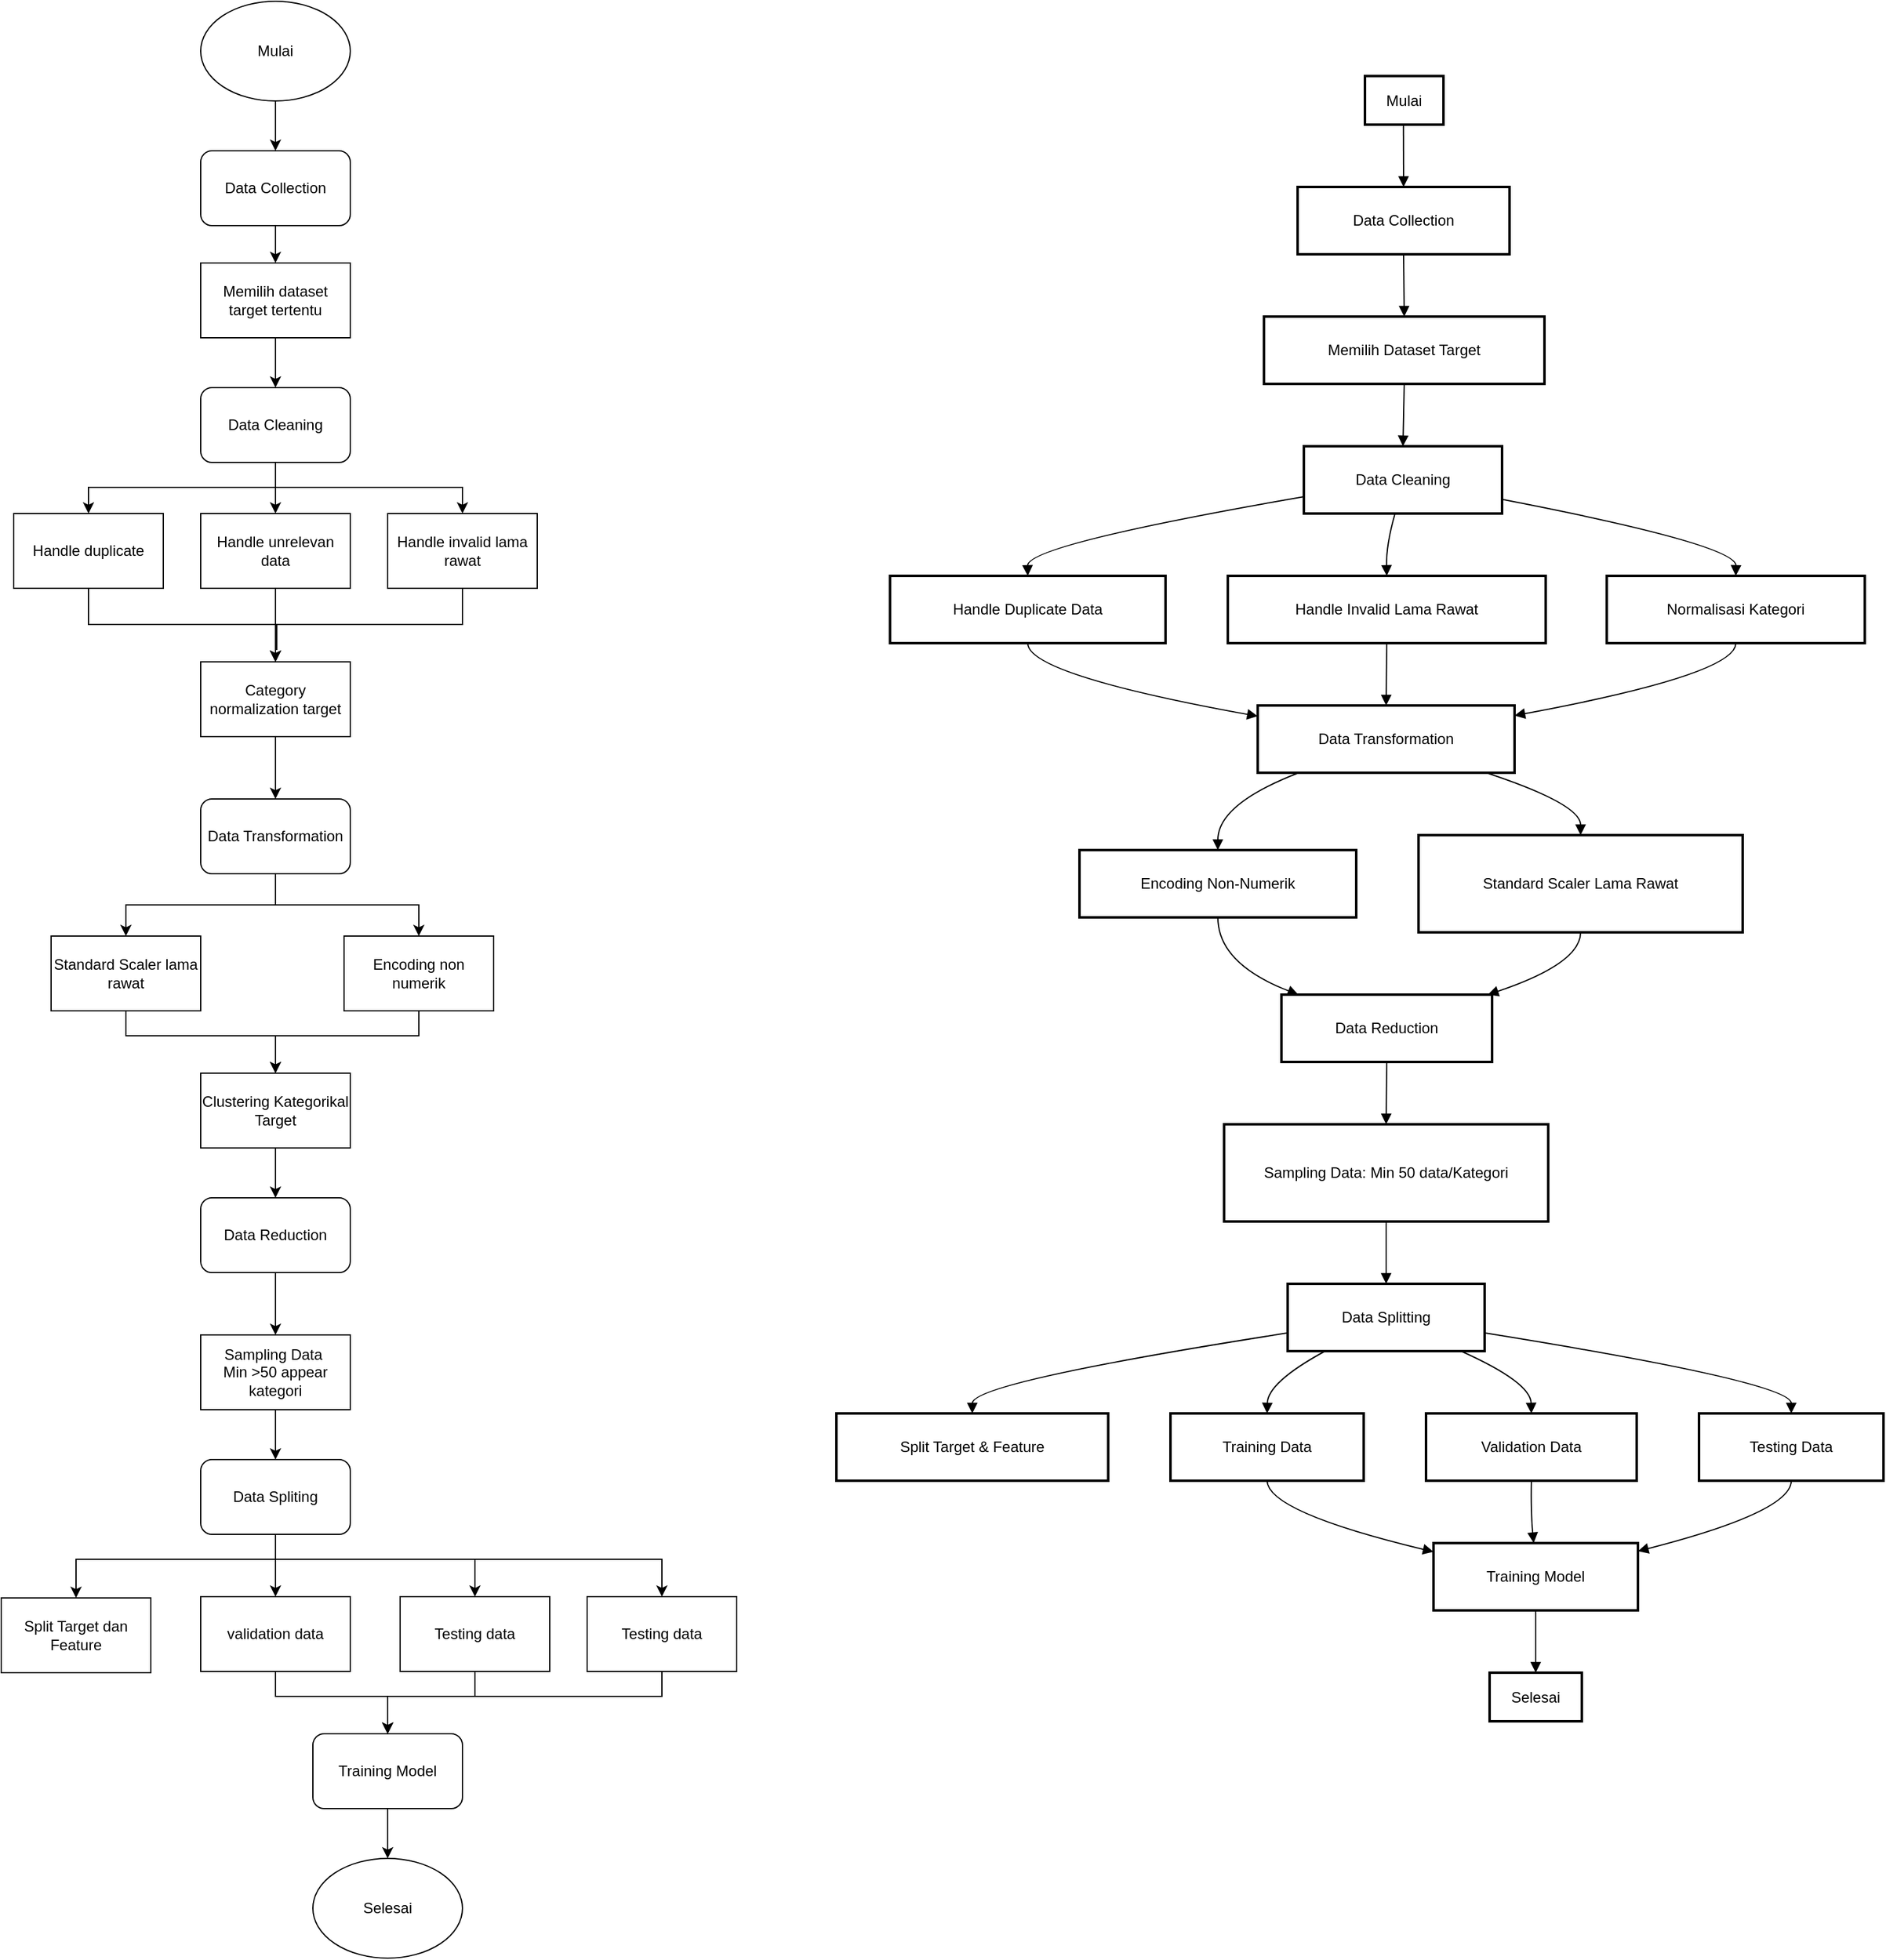 <mxfile version="27.0.6">
  <diagram name="Page-1" id="JvkSAolZhgui7Sr7nKqG">
    <mxGraphModel dx="1804" dy="1074" grid="1" gridSize="10" guides="1" tooltips="1" connect="1" arrows="1" fold="1" page="1" pageScale="1" pageWidth="850" pageHeight="1100" math="0" shadow="0">
      <root>
        <mxCell id="0" />
        <mxCell id="1" parent="0" />
        <mxCell id="GHzsCkxiBa72Dn1Be5wE-11" style="edgeStyle=orthogonalEdgeStyle;rounded=0;orthogonalLoop=1;jettySize=auto;html=1;entryX=0.5;entryY=0;entryDx=0;entryDy=0;" edge="1" parent="1" source="GHzsCkxiBa72Dn1Be5wE-1" target="GHzsCkxiBa72Dn1Be5wE-10">
          <mxGeometry relative="1" as="geometry" />
        </mxCell>
        <mxCell id="GHzsCkxiBa72Dn1Be5wE-1" value="Mulai" style="ellipse;whiteSpace=wrap;html=1;" vertex="1" parent="1">
          <mxGeometry x="190" y="330" width="120" height="80" as="geometry" />
        </mxCell>
        <mxCell id="GHzsCkxiBa72Dn1Be5wE-22" style="edgeStyle=orthogonalEdgeStyle;rounded=0;orthogonalLoop=1;jettySize=auto;html=1;" edge="1" parent="1" source="GHzsCkxiBa72Dn1Be5wE-7" target="GHzsCkxiBa72Dn1Be5wE-21">
          <mxGeometry relative="1" as="geometry">
            <Array as="points">
              <mxPoint x="100" y="830" />
              <mxPoint x="250" y="830" />
            </Array>
          </mxGeometry>
        </mxCell>
        <mxCell id="GHzsCkxiBa72Dn1Be5wE-7" value="Handle duplicate" style="rounded=0;whiteSpace=wrap;html=1;" vertex="1" parent="1">
          <mxGeometry x="40" y="741" width="120" height="60" as="geometry" />
        </mxCell>
        <mxCell id="GHzsCkxiBa72Dn1Be5wE-17" style="edgeStyle=orthogonalEdgeStyle;rounded=0;orthogonalLoop=1;jettySize=auto;html=1;entryX=0.5;entryY=0;entryDx=0;entryDy=0;" edge="1" parent="1" source="GHzsCkxiBa72Dn1Be5wE-8" target="GHzsCkxiBa72Dn1Be5wE-7">
          <mxGeometry relative="1" as="geometry">
            <Array as="points">
              <mxPoint x="250" y="720" />
              <mxPoint x="100" y="720" />
            </Array>
          </mxGeometry>
        </mxCell>
        <mxCell id="GHzsCkxiBa72Dn1Be5wE-20" style="edgeStyle=orthogonalEdgeStyle;rounded=0;orthogonalLoop=1;jettySize=auto;html=1;entryX=0.5;entryY=0;entryDx=0;entryDy=0;" edge="1" parent="1" source="GHzsCkxiBa72Dn1Be5wE-8" target="GHzsCkxiBa72Dn1Be5wE-16">
          <mxGeometry relative="1" as="geometry">
            <Array as="points">
              <mxPoint x="250" y="720" />
              <mxPoint x="400" y="720" />
            </Array>
          </mxGeometry>
        </mxCell>
        <mxCell id="GHzsCkxiBa72Dn1Be5wE-149" style="edgeStyle=orthogonalEdgeStyle;rounded=0;orthogonalLoop=1;jettySize=auto;html=1;" edge="1" parent="1" source="GHzsCkxiBa72Dn1Be5wE-8" target="GHzsCkxiBa72Dn1Be5wE-148">
          <mxGeometry relative="1" as="geometry" />
        </mxCell>
        <mxCell id="GHzsCkxiBa72Dn1Be5wE-8" value="Data Cleaning" style="rounded=1;whiteSpace=wrap;html=1;" vertex="1" parent="1">
          <mxGeometry x="190" y="640" width="120" height="60" as="geometry" />
        </mxCell>
        <mxCell id="GHzsCkxiBa72Dn1Be5wE-13" style="edgeStyle=orthogonalEdgeStyle;rounded=0;orthogonalLoop=1;jettySize=auto;html=1;entryX=0.5;entryY=0;entryDx=0;entryDy=0;" edge="1" parent="1" source="GHzsCkxiBa72Dn1Be5wE-10" target="GHzsCkxiBa72Dn1Be5wE-12">
          <mxGeometry relative="1" as="geometry" />
        </mxCell>
        <mxCell id="GHzsCkxiBa72Dn1Be5wE-10" value="Data Collection" style="rounded=1;whiteSpace=wrap;html=1;" vertex="1" parent="1">
          <mxGeometry x="190" y="450" width="120" height="60" as="geometry" />
        </mxCell>
        <mxCell id="GHzsCkxiBa72Dn1Be5wE-14" style="edgeStyle=orthogonalEdgeStyle;rounded=0;orthogonalLoop=1;jettySize=auto;html=1;" edge="1" parent="1" source="GHzsCkxiBa72Dn1Be5wE-12" target="GHzsCkxiBa72Dn1Be5wE-8">
          <mxGeometry relative="1" as="geometry" />
        </mxCell>
        <mxCell id="GHzsCkxiBa72Dn1Be5wE-12" value="Memilih dataset target tertentu" style="rounded=0;whiteSpace=wrap;html=1;" vertex="1" parent="1">
          <mxGeometry x="190" y="540" width="120" height="60" as="geometry" />
        </mxCell>
        <mxCell id="GHzsCkxiBa72Dn1Be5wE-24" style="edgeStyle=orthogonalEdgeStyle;rounded=0;orthogonalLoop=1;jettySize=auto;html=1;entryX=0.5;entryY=0;entryDx=0;entryDy=0;" edge="1" parent="1" source="GHzsCkxiBa72Dn1Be5wE-16" target="GHzsCkxiBa72Dn1Be5wE-21">
          <mxGeometry relative="1" as="geometry">
            <mxPoint x="250" y="850" as="targetPoint" />
            <Array as="points">
              <mxPoint x="400" y="830" />
              <mxPoint x="251" y="830" />
              <mxPoint x="251" y="850" />
              <mxPoint x="250" y="850" />
            </Array>
          </mxGeometry>
        </mxCell>
        <mxCell id="GHzsCkxiBa72Dn1Be5wE-16" value="Handle invalid lama rawat" style="rounded=0;whiteSpace=wrap;html=1;" vertex="1" parent="1">
          <mxGeometry x="340" y="741" width="120" height="60" as="geometry" />
        </mxCell>
        <mxCell id="GHzsCkxiBa72Dn1Be5wE-28" style="edgeStyle=orthogonalEdgeStyle;rounded=0;orthogonalLoop=1;jettySize=auto;html=1;" edge="1" parent="1" source="GHzsCkxiBa72Dn1Be5wE-21" target="GHzsCkxiBa72Dn1Be5wE-27">
          <mxGeometry relative="1" as="geometry" />
        </mxCell>
        <mxCell id="GHzsCkxiBa72Dn1Be5wE-21" value="Category normalization target" style="rounded=0;whiteSpace=wrap;html=1;" vertex="1" parent="1">
          <mxGeometry x="190" y="860" width="120" height="60" as="geometry" />
        </mxCell>
        <mxCell id="GHzsCkxiBa72Dn1Be5wE-43" style="edgeStyle=orthogonalEdgeStyle;rounded=0;orthogonalLoop=1;jettySize=auto;html=1;entryX=0.5;entryY=0;entryDx=0;entryDy=0;" edge="1" parent="1" source="GHzsCkxiBa72Dn1Be5wE-27" target="GHzsCkxiBa72Dn1Be5wE-31">
          <mxGeometry relative="1" as="geometry" />
        </mxCell>
        <mxCell id="GHzsCkxiBa72Dn1Be5wE-44" style="edgeStyle=orthogonalEdgeStyle;rounded=0;orthogonalLoop=1;jettySize=auto;html=1;entryX=0.5;entryY=0;entryDx=0;entryDy=0;" edge="1" parent="1" source="GHzsCkxiBa72Dn1Be5wE-27" target="GHzsCkxiBa72Dn1Be5wE-29">
          <mxGeometry relative="1" as="geometry" />
        </mxCell>
        <mxCell id="GHzsCkxiBa72Dn1Be5wE-27" value="Data Transformation" style="rounded=1;whiteSpace=wrap;html=1;" vertex="1" parent="1">
          <mxGeometry x="190" y="970" width="120" height="60" as="geometry" />
        </mxCell>
        <mxCell id="GHzsCkxiBa72Dn1Be5wE-46" style="edgeStyle=orthogonalEdgeStyle;rounded=0;orthogonalLoop=1;jettySize=auto;html=1;" edge="1" parent="1" source="GHzsCkxiBa72Dn1Be5wE-29">
          <mxGeometry relative="1" as="geometry">
            <mxPoint x="250" y="1190" as="targetPoint" />
            <Array as="points">
              <mxPoint x="365" y="1160" />
              <mxPoint x="250" y="1160" />
            </Array>
          </mxGeometry>
        </mxCell>
        <mxCell id="GHzsCkxiBa72Dn1Be5wE-29" value="Encoding non numerik" style="rounded=0;whiteSpace=wrap;html=1;" vertex="1" parent="1">
          <mxGeometry x="305" y="1080" width="120" height="60" as="geometry" />
        </mxCell>
        <mxCell id="GHzsCkxiBa72Dn1Be5wE-45" style="edgeStyle=orthogonalEdgeStyle;rounded=0;orthogonalLoop=1;jettySize=auto;html=1;entryX=0.5;entryY=0;entryDx=0;entryDy=0;" edge="1" parent="1" source="GHzsCkxiBa72Dn1Be5wE-31" target="GHzsCkxiBa72Dn1Be5wE-34">
          <mxGeometry relative="1" as="geometry">
            <Array as="points">
              <mxPoint x="130" y="1160" />
              <mxPoint x="250" y="1160" />
            </Array>
          </mxGeometry>
        </mxCell>
        <mxCell id="GHzsCkxiBa72Dn1Be5wE-31" value="Standard Scaler lama rawat" style="rounded=0;whiteSpace=wrap;html=1;" vertex="1" parent="1">
          <mxGeometry x="70" y="1080" width="120" height="60" as="geometry" />
        </mxCell>
        <mxCell id="GHzsCkxiBa72Dn1Be5wE-47" style="edgeStyle=orthogonalEdgeStyle;rounded=0;orthogonalLoop=1;jettySize=auto;html=1;" edge="1" parent="1" source="GHzsCkxiBa72Dn1Be5wE-34" target="GHzsCkxiBa72Dn1Be5wE-37">
          <mxGeometry relative="1" as="geometry" />
        </mxCell>
        <mxCell id="GHzsCkxiBa72Dn1Be5wE-34" value="Clustering Kategorikal Target" style="rounded=0;whiteSpace=wrap;html=1;" vertex="1" parent="1">
          <mxGeometry x="190" y="1190" width="120" height="60" as="geometry" />
        </mxCell>
        <mxCell id="GHzsCkxiBa72Dn1Be5wE-40" style="edgeStyle=orthogonalEdgeStyle;rounded=0;orthogonalLoop=1;jettySize=auto;html=1;entryX=0.5;entryY=0;entryDx=0;entryDy=0;" edge="1" parent="1" source="GHzsCkxiBa72Dn1Be5wE-37" target="GHzsCkxiBa72Dn1Be5wE-39">
          <mxGeometry relative="1" as="geometry" />
        </mxCell>
        <mxCell id="GHzsCkxiBa72Dn1Be5wE-37" value="Data Reduction" style="rounded=1;whiteSpace=wrap;html=1;" vertex="1" parent="1">
          <mxGeometry x="190" y="1290" width="120" height="60" as="geometry" />
        </mxCell>
        <mxCell id="GHzsCkxiBa72Dn1Be5wE-42" style="edgeStyle=orthogonalEdgeStyle;rounded=0;orthogonalLoop=1;jettySize=auto;html=1;" edge="1" parent="1" source="GHzsCkxiBa72Dn1Be5wE-39" target="GHzsCkxiBa72Dn1Be5wE-41">
          <mxGeometry relative="1" as="geometry" />
        </mxCell>
        <mxCell id="GHzsCkxiBa72Dn1Be5wE-39" value="Sampling Data&amp;nbsp;&lt;br&gt;Min &amp;gt;50 appear kategori" style="rounded=0;whiteSpace=wrap;html=1;" vertex="1" parent="1">
          <mxGeometry x="190" y="1400" width="120" height="60" as="geometry" />
        </mxCell>
        <mxCell id="GHzsCkxiBa72Dn1Be5wE-49" style="edgeStyle=orthogonalEdgeStyle;rounded=0;orthogonalLoop=1;jettySize=auto;html=1;entryX=0.5;entryY=0;entryDx=0;entryDy=0;" edge="1" parent="1" source="GHzsCkxiBa72Dn1Be5wE-41" target="GHzsCkxiBa72Dn1Be5wE-48">
          <mxGeometry relative="1" as="geometry">
            <Array as="points">
              <mxPoint x="250" y="1580" />
              <mxPoint x="90" y="1580" />
            </Array>
          </mxGeometry>
        </mxCell>
        <mxCell id="GHzsCkxiBa72Dn1Be5wE-52" style="edgeStyle=orthogonalEdgeStyle;rounded=0;orthogonalLoop=1;jettySize=auto;html=1;entryX=0.5;entryY=0;entryDx=0;entryDy=0;" edge="1" parent="1" source="GHzsCkxiBa72Dn1Be5wE-41" target="GHzsCkxiBa72Dn1Be5wE-50">
          <mxGeometry relative="1" as="geometry" />
        </mxCell>
        <mxCell id="GHzsCkxiBa72Dn1Be5wE-142" style="edgeStyle=orthogonalEdgeStyle;rounded=0;orthogonalLoop=1;jettySize=auto;html=1;entryX=0.5;entryY=0;entryDx=0;entryDy=0;" edge="1" parent="1" source="GHzsCkxiBa72Dn1Be5wE-41" target="GHzsCkxiBa72Dn1Be5wE-141">
          <mxGeometry relative="1" as="geometry">
            <Array as="points">
              <mxPoint x="250" y="1580" />
              <mxPoint x="560" y="1580" />
            </Array>
          </mxGeometry>
        </mxCell>
        <mxCell id="GHzsCkxiBa72Dn1Be5wE-41" value="Data Spliting" style="rounded=1;whiteSpace=wrap;html=1;" vertex="1" parent="1">
          <mxGeometry x="190" y="1500" width="120" height="60" as="geometry" />
        </mxCell>
        <mxCell id="GHzsCkxiBa72Dn1Be5wE-48" value="Split Target dan Feature" style="rounded=0;whiteSpace=wrap;html=1;" vertex="1" parent="1">
          <mxGeometry x="30" y="1611" width="120" height="60" as="geometry" />
        </mxCell>
        <mxCell id="GHzsCkxiBa72Dn1Be5wE-55" style="edgeStyle=orthogonalEdgeStyle;rounded=0;orthogonalLoop=1;jettySize=auto;html=1;entryX=0.5;entryY=0;entryDx=0;entryDy=0;" edge="1" parent="1" source="GHzsCkxiBa72Dn1Be5wE-50" target="GHzsCkxiBa72Dn1Be5wE-54">
          <mxGeometry relative="1" as="geometry">
            <Array as="points">
              <mxPoint x="250" y="1690" />
              <mxPoint x="340" y="1690" />
            </Array>
          </mxGeometry>
        </mxCell>
        <mxCell id="GHzsCkxiBa72Dn1Be5wE-50" value="validation data" style="rounded=0;whiteSpace=wrap;html=1;" vertex="1" parent="1">
          <mxGeometry x="190" y="1610" width="120" height="60" as="geometry" />
        </mxCell>
        <mxCell id="GHzsCkxiBa72Dn1Be5wE-144" style="edgeStyle=orthogonalEdgeStyle;rounded=0;orthogonalLoop=1;jettySize=auto;html=1;entryX=0.5;entryY=0;entryDx=0;entryDy=0;" edge="1" parent="1" source="GHzsCkxiBa72Dn1Be5wE-51" target="GHzsCkxiBa72Dn1Be5wE-54">
          <mxGeometry relative="1" as="geometry">
            <Array as="points">
              <mxPoint x="410" y="1690" />
              <mxPoint x="340" y="1690" />
            </Array>
          </mxGeometry>
        </mxCell>
        <mxCell id="GHzsCkxiBa72Dn1Be5wE-51" value="Testing data" style="rounded=0;whiteSpace=wrap;html=1;" vertex="1" parent="1">
          <mxGeometry x="350" y="1610" width="120" height="60" as="geometry" />
        </mxCell>
        <mxCell id="GHzsCkxiBa72Dn1Be5wE-53" style="edgeStyle=orthogonalEdgeStyle;rounded=0;orthogonalLoop=1;jettySize=auto;html=1;entryX=0.5;entryY=0;entryDx=0;entryDy=0;" edge="1" parent="1" source="GHzsCkxiBa72Dn1Be5wE-41" target="GHzsCkxiBa72Dn1Be5wE-51">
          <mxGeometry relative="1" as="geometry">
            <Array as="points">
              <mxPoint x="250" y="1580" />
              <mxPoint x="410" y="1580" />
            </Array>
          </mxGeometry>
        </mxCell>
        <mxCell id="GHzsCkxiBa72Dn1Be5wE-147" style="edgeStyle=orthogonalEdgeStyle;rounded=0;orthogonalLoop=1;jettySize=auto;html=1;entryX=0.5;entryY=0;entryDx=0;entryDy=0;" edge="1" parent="1" source="GHzsCkxiBa72Dn1Be5wE-54" target="GHzsCkxiBa72Dn1Be5wE-146">
          <mxGeometry relative="1" as="geometry" />
        </mxCell>
        <mxCell id="GHzsCkxiBa72Dn1Be5wE-54" value="Training Model" style="rounded=1;whiteSpace=wrap;html=1;" vertex="1" parent="1">
          <mxGeometry x="280" y="1720" width="120" height="60" as="geometry" />
        </mxCell>
        <mxCell id="GHzsCkxiBa72Dn1Be5wE-57" value="Mulai" style="rounded=0;whiteSpace=wrap;arcSize=50;strokeWidth=2;treeFolding=0;" vertex="1" parent="1">
          <mxGeometry x="1124" y="390" width="63" height="39" as="geometry" />
        </mxCell>
        <mxCell id="GHzsCkxiBa72Dn1Be5wE-58" value="Data Collection" style="whiteSpace=wrap;strokeWidth=2;rounded=0;treeFolding=0;" vertex="1" parent="1">
          <mxGeometry x="1070" y="479" width="170" height="54" as="geometry" />
        </mxCell>
        <mxCell id="GHzsCkxiBa72Dn1Be5wE-59" value="Memilih Dataset Target" style="whiteSpace=wrap;strokeWidth=2;rounded=0;treeFolding=0;" vertex="1" parent="1">
          <mxGeometry x="1043" y="583" width="225" height="54" as="geometry" />
        </mxCell>
        <mxCell id="GHzsCkxiBa72Dn1Be5wE-60" value="Data Cleaning" style="whiteSpace=wrap;strokeWidth=2;rounded=0;treeFolding=0;" vertex="1" parent="1">
          <mxGeometry x="1075" y="687" width="159" height="54" as="geometry" />
        </mxCell>
        <mxCell id="GHzsCkxiBa72Dn1Be5wE-61" value="Handle Duplicate Data" style="whiteSpace=wrap;strokeWidth=2;rounded=0;treeFolding=0;" vertex="1" parent="1">
          <mxGeometry x="743" y="791" width="221" height="54" as="geometry" />
        </mxCell>
        <mxCell id="GHzsCkxiBa72Dn1Be5wE-62" value="Handle Invalid Lama Rawat" style="whiteSpace=wrap;strokeWidth=2;rounded=0;treeFolding=0;" vertex="1" parent="1">
          <mxGeometry x="1014" y="791" width="255" height="54" as="geometry" />
        </mxCell>
        <mxCell id="GHzsCkxiBa72Dn1Be5wE-63" value="Normalisasi Kategori" style="whiteSpace=wrap;strokeWidth=2;rounded=0;treeFolding=0;" vertex="1" parent="1">
          <mxGeometry x="1318" y="791" width="207" height="54" as="geometry" />
        </mxCell>
        <mxCell id="GHzsCkxiBa72Dn1Be5wE-64" value="Data Transformation" style="whiteSpace=wrap;strokeWidth=2;rounded=0;treeFolding=0;" vertex="1" parent="1">
          <mxGeometry x="1038" y="895" width="206" height="54" as="geometry" />
        </mxCell>
        <mxCell id="GHzsCkxiBa72Dn1Be5wE-65" value="Encoding Non-Numerik" style="whiteSpace=wrap;strokeWidth=2;rounded=0;treeFolding=0;" vertex="1" parent="1">
          <mxGeometry x="895" y="1011" width="222" height="54" as="geometry" />
        </mxCell>
        <mxCell id="GHzsCkxiBa72Dn1Be5wE-66" value="Standard Scaler Lama Rawat" style="whiteSpace=wrap;strokeWidth=2;rounded=0;treeFolding=0;" vertex="1" parent="1">
          <mxGeometry x="1167" y="999" width="260" height="78" as="geometry" />
        </mxCell>
        <mxCell id="GHzsCkxiBa72Dn1Be5wE-67" value="Data Reduction" style="whiteSpace=wrap;strokeWidth=2;rounded=0;treeFolding=0;" vertex="1" parent="1">
          <mxGeometry x="1057" y="1127" width="169" height="54" as="geometry" />
        </mxCell>
        <mxCell id="GHzsCkxiBa72Dn1Be5wE-68" value="Sampling Data: Min 50 data/Kategori" style="whiteSpace=wrap;strokeWidth=2;rounded=0;treeFolding=0;" vertex="1" parent="1">
          <mxGeometry x="1011" y="1231" width="260" height="78" as="geometry" />
        </mxCell>
        <mxCell id="GHzsCkxiBa72Dn1Be5wE-69" value="Data Splitting" style="whiteSpace=wrap;strokeWidth=2;rounded=0;treeFolding=0;" vertex="1" parent="1">
          <mxGeometry x="1062" y="1359" width="158" height="54" as="geometry" />
        </mxCell>
        <mxCell id="GHzsCkxiBa72Dn1Be5wE-70" value="Split Target &amp; Feature" style="whiteSpace=wrap;strokeWidth=2;" vertex="1" parent="1">
          <mxGeometry x="700" y="1463" width="218" height="54" as="geometry" />
        </mxCell>
        <mxCell id="GHzsCkxiBa72Dn1Be5wE-71" value="Training Data" style="whiteSpace=wrap;strokeWidth=2;rounded=0;treeFolding=0;" vertex="1" parent="1">
          <mxGeometry x="968" y="1463" width="155" height="54" as="geometry" />
        </mxCell>
        <mxCell id="GHzsCkxiBa72Dn1Be5wE-72" value="Validation Data" style="whiteSpace=wrap;strokeWidth=2;rounded=0;treeFolding=0;" vertex="1" parent="1">
          <mxGeometry x="1173" y="1463" width="169" height="54" as="geometry" />
        </mxCell>
        <mxCell id="GHzsCkxiBa72Dn1Be5wE-73" value="Testing Data" style="whiteSpace=wrap;strokeWidth=2;" vertex="1" parent="1">
          <mxGeometry x="1392" y="1463" width="148" height="54" as="geometry" />
        </mxCell>
        <mxCell id="GHzsCkxiBa72Dn1Be5wE-74" value="Training Model" style="whiteSpace=wrap;strokeWidth=2;rounded=0;treeFolding=0;" vertex="1" parent="1">
          <mxGeometry x="1179" y="1567" width="164" height="54" as="geometry" />
        </mxCell>
        <mxCell id="GHzsCkxiBa72Dn1Be5wE-75" value="Selesai" style="rounded=0;whiteSpace=wrap;arcSize=50;strokeWidth=2;treeFolding=0;" vertex="1" parent="1">
          <mxGeometry x="1224" y="1671" width="74" height="39" as="geometry" />
        </mxCell>
        <mxCell id="GHzsCkxiBa72Dn1Be5wE-76" value="" style="curved=1;startArrow=none;endArrow=block;exitX=0.49;exitY=1;entryX=0.5;entryY=0;rounded=0;" edge="1" parent="1" source="GHzsCkxiBa72Dn1Be5wE-57" target="GHzsCkxiBa72Dn1Be5wE-58">
          <mxGeometry relative="1" as="geometry">
            <Array as="points" />
          </mxGeometry>
        </mxCell>
        <mxCell id="GHzsCkxiBa72Dn1Be5wE-77" value="" style="curved=1;startArrow=none;endArrow=block;exitX=0.5;exitY=1;entryX=0.5;entryY=0;rounded=0;" edge="1" parent="1" source="GHzsCkxiBa72Dn1Be5wE-58" target="GHzsCkxiBa72Dn1Be5wE-59">
          <mxGeometry relative="1" as="geometry">
            <Array as="points" />
          </mxGeometry>
        </mxCell>
        <mxCell id="GHzsCkxiBa72Dn1Be5wE-78" value="" style="curved=1;startArrow=none;endArrow=block;exitX=0.5;exitY=1;entryX=0.5;entryY=0;rounded=0;" edge="1" parent="1" source="GHzsCkxiBa72Dn1Be5wE-59" target="GHzsCkxiBa72Dn1Be5wE-60">
          <mxGeometry relative="1" as="geometry">
            <Array as="points" />
          </mxGeometry>
        </mxCell>
        <mxCell id="GHzsCkxiBa72Dn1Be5wE-79" value="" style="curved=1;startArrow=none;endArrow=block;exitX=0;exitY=0.75;entryX=0.5;entryY=0;rounded=0;" edge="1" parent="1" source="GHzsCkxiBa72Dn1Be5wE-60" target="GHzsCkxiBa72Dn1Be5wE-61">
          <mxGeometry relative="1" as="geometry">
            <Array as="points">
              <mxPoint x="853" y="766" />
            </Array>
          </mxGeometry>
        </mxCell>
        <mxCell id="GHzsCkxiBa72Dn1Be5wE-80" value="" style="curved=1;startArrow=none;endArrow=block;exitX=0.46;exitY=1;entryX=0.5;entryY=0;rounded=0;" edge="1" parent="1" source="GHzsCkxiBa72Dn1Be5wE-60" target="GHzsCkxiBa72Dn1Be5wE-62">
          <mxGeometry relative="1" as="geometry">
            <Array as="points">
              <mxPoint x="1141" y="766" />
            </Array>
          </mxGeometry>
        </mxCell>
        <mxCell id="GHzsCkxiBa72Dn1Be5wE-81" value="" style="curved=1;startArrow=none;endArrow=block;exitX=1;exitY=0.79;entryX=0.5;entryY=0;rounded=0;" edge="1" parent="1" source="GHzsCkxiBa72Dn1Be5wE-60" target="GHzsCkxiBa72Dn1Be5wE-63">
          <mxGeometry relative="1" as="geometry">
            <Array as="points">
              <mxPoint x="1422" y="766" />
            </Array>
          </mxGeometry>
        </mxCell>
        <mxCell id="GHzsCkxiBa72Dn1Be5wE-82" value="" style="curved=1;startArrow=none;endArrow=block;exitX=0.5;exitY=1;entryX=0;entryY=0.16;rounded=0;" edge="1" parent="1" source="GHzsCkxiBa72Dn1Be5wE-61" target="GHzsCkxiBa72Dn1Be5wE-64">
          <mxGeometry relative="1" as="geometry">
            <Array as="points">
              <mxPoint x="853" y="870" />
            </Array>
          </mxGeometry>
        </mxCell>
        <mxCell id="GHzsCkxiBa72Dn1Be5wE-83" value="" style="curved=1;startArrow=none;endArrow=block;exitX=0.5;exitY=1;entryX=0.5;entryY=0;rounded=0;" edge="1" parent="1" source="GHzsCkxiBa72Dn1Be5wE-62" target="GHzsCkxiBa72Dn1Be5wE-64">
          <mxGeometry relative="1" as="geometry">
            <Array as="points" />
          </mxGeometry>
        </mxCell>
        <mxCell id="GHzsCkxiBa72Dn1Be5wE-84" value="" style="curved=1;startArrow=none;endArrow=block;exitX=0.5;exitY=1;entryX=1;entryY=0.15;rounded=0;" edge="1" parent="1" source="GHzsCkxiBa72Dn1Be5wE-63" target="GHzsCkxiBa72Dn1Be5wE-64">
          <mxGeometry relative="1" as="geometry">
            <Array as="points">
              <mxPoint x="1422" y="870" />
            </Array>
          </mxGeometry>
        </mxCell>
        <mxCell id="GHzsCkxiBa72Dn1Be5wE-85" value="" style="curved=1;startArrow=none;endArrow=block;exitX=0.16;exitY=1;entryX=0.5;entryY=0;rounded=0;" edge="1" parent="1" source="GHzsCkxiBa72Dn1Be5wE-64" target="GHzsCkxiBa72Dn1Be5wE-65">
          <mxGeometry relative="1" as="geometry">
            <Array as="points">
              <mxPoint x="1006" y="974" />
            </Array>
          </mxGeometry>
        </mxCell>
        <mxCell id="GHzsCkxiBa72Dn1Be5wE-86" value="" style="curved=1;startArrow=none;endArrow=block;exitX=0.89;exitY=1;entryX=0.5;entryY=0;rounded=0;" edge="1" parent="1" source="GHzsCkxiBa72Dn1Be5wE-64" target="GHzsCkxiBa72Dn1Be5wE-66">
          <mxGeometry relative="1" as="geometry">
            <Array as="points">
              <mxPoint x="1297" y="974" />
            </Array>
          </mxGeometry>
        </mxCell>
        <mxCell id="GHzsCkxiBa72Dn1Be5wE-87" value="" style="curved=1;startArrow=none;endArrow=block;exitX=0.5;exitY=1;entryX=0.08;entryY=0;rounded=0;" edge="1" parent="1" source="GHzsCkxiBa72Dn1Be5wE-65" target="GHzsCkxiBa72Dn1Be5wE-67">
          <mxGeometry relative="1" as="geometry">
            <Array as="points">
              <mxPoint x="1006" y="1102" />
            </Array>
          </mxGeometry>
        </mxCell>
        <mxCell id="GHzsCkxiBa72Dn1Be5wE-88" value="" style="curved=1;startArrow=none;endArrow=block;exitX=0.5;exitY=1;entryX=0.98;entryY=0;rounded=0;" edge="1" parent="1" source="GHzsCkxiBa72Dn1Be5wE-66" target="GHzsCkxiBa72Dn1Be5wE-67">
          <mxGeometry relative="1" as="geometry">
            <Array as="points">
              <mxPoint x="1297" y="1102" />
            </Array>
          </mxGeometry>
        </mxCell>
        <mxCell id="GHzsCkxiBa72Dn1Be5wE-89" value="" style="curved=1;startArrow=none;endArrow=block;exitX=0.5;exitY=1;entryX=0.5;entryY=0;rounded=0;" edge="1" parent="1" source="GHzsCkxiBa72Dn1Be5wE-67" target="GHzsCkxiBa72Dn1Be5wE-68">
          <mxGeometry relative="1" as="geometry">
            <Array as="points" />
          </mxGeometry>
        </mxCell>
        <mxCell id="GHzsCkxiBa72Dn1Be5wE-90" value="" style="curved=1;startArrow=none;endArrow=block;exitX=0.5;exitY=1;entryX=0.5;entryY=0;rounded=0;" edge="1" parent="1" source="GHzsCkxiBa72Dn1Be5wE-68" target="GHzsCkxiBa72Dn1Be5wE-69">
          <mxGeometry relative="1" as="geometry">
            <Array as="points" />
          </mxGeometry>
        </mxCell>
        <mxCell id="GHzsCkxiBa72Dn1Be5wE-91" value="" style="curved=1;startArrow=none;endArrow=block;exitX=0;exitY=0.73;entryX=0.5;entryY=0;rounded=0;" edge="1" parent="1" source="GHzsCkxiBa72Dn1Be5wE-69" target="GHzsCkxiBa72Dn1Be5wE-70">
          <mxGeometry relative="1" as="geometry">
            <Array as="points">
              <mxPoint x="809" y="1438" />
            </Array>
          </mxGeometry>
        </mxCell>
        <mxCell id="GHzsCkxiBa72Dn1Be5wE-92" value="" style="curved=1;startArrow=none;endArrow=block;exitX=0.19;exitY=1;entryX=0.5;entryY=0;rounded=0;" edge="1" parent="1" source="GHzsCkxiBa72Dn1Be5wE-69" target="GHzsCkxiBa72Dn1Be5wE-71">
          <mxGeometry relative="1" as="geometry">
            <Array as="points">
              <mxPoint x="1046" y="1438" />
            </Array>
          </mxGeometry>
        </mxCell>
        <mxCell id="GHzsCkxiBa72Dn1Be5wE-93" value="" style="curved=1;startArrow=none;endArrow=block;exitX=0.88;exitY=1;entryX=0.5;entryY=0;rounded=0;" edge="1" parent="1" source="GHzsCkxiBa72Dn1Be5wE-69" target="GHzsCkxiBa72Dn1Be5wE-72">
          <mxGeometry relative="1" as="geometry">
            <Array as="points">
              <mxPoint x="1257" y="1438" />
            </Array>
          </mxGeometry>
        </mxCell>
        <mxCell id="GHzsCkxiBa72Dn1Be5wE-94" value="" style="curved=1;startArrow=none;endArrow=block;exitX=1;exitY=0.73;entryX=0.5;entryY=0;rounded=0;" edge="1" parent="1" source="GHzsCkxiBa72Dn1Be5wE-69" target="GHzsCkxiBa72Dn1Be5wE-73">
          <mxGeometry relative="1" as="geometry">
            <Array as="points">
              <mxPoint x="1466" y="1438" />
            </Array>
          </mxGeometry>
        </mxCell>
        <mxCell id="GHzsCkxiBa72Dn1Be5wE-95" value="" style="curved=1;startArrow=none;endArrow=block;exitX=0.5;exitY=1;entryX=0;entryY=0.13;rounded=0;" edge="1" parent="1" source="GHzsCkxiBa72Dn1Be5wE-71" target="GHzsCkxiBa72Dn1Be5wE-74">
          <mxGeometry relative="1" as="geometry">
            <Array as="points">
              <mxPoint x="1046" y="1542" />
            </Array>
          </mxGeometry>
        </mxCell>
        <mxCell id="GHzsCkxiBa72Dn1Be5wE-96" value="" style="curved=1;startArrow=none;endArrow=block;exitX=0.5;exitY=1;entryX=0.49;entryY=0;rounded=0;" edge="1" parent="1" source="GHzsCkxiBa72Dn1Be5wE-72" target="GHzsCkxiBa72Dn1Be5wE-74">
          <mxGeometry relative="1" as="geometry">
            <Array as="points">
              <mxPoint x="1257" y="1542" />
            </Array>
          </mxGeometry>
        </mxCell>
        <mxCell id="GHzsCkxiBa72Dn1Be5wE-97" value="" style="curved=1;startArrow=none;endArrow=block;exitX=0.5;exitY=1;entryX=1;entryY=0.12;rounded=0;" edge="1" parent="1" source="GHzsCkxiBa72Dn1Be5wE-73" target="GHzsCkxiBa72Dn1Be5wE-74">
          <mxGeometry relative="1" as="geometry">
            <Array as="points">
              <mxPoint x="1466" y="1542" />
            </Array>
          </mxGeometry>
        </mxCell>
        <mxCell id="GHzsCkxiBa72Dn1Be5wE-98" value="" style="curved=1;startArrow=none;endArrow=block;exitX=0.5;exitY=1;entryX=0.5;entryY=0;rounded=0;" edge="1" parent="1" source="GHzsCkxiBa72Dn1Be5wE-74" target="GHzsCkxiBa72Dn1Be5wE-75">
          <mxGeometry relative="1" as="geometry">
            <Array as="points" />
          </mxGeometry>
        </mxCell>
        <mxCell id="GHzsCkxiBa72Dn1Be5wE-143" style="edgeStyle=orthogonalEdgeStyle;rounded=0;orthogonalLoop=1;jettySize=auto;html=1;entryX=0.5;entryY=0;entryDx=0;entryDy=0;" edge="1" parent="1" source="GHzsCkxiBa72Dn1Be5wE-141" target="GHzsCkxiBa72Dn1Be5wE-54">
          <mxGeometry relative="1" as="geometry">
            <Array as="points">
              <mxPoint x="560" y="1690" />
              <mxPoint x="340" y="1690" />
            </Array>
          </mxGeometry>
        </mxCell>
        <mxCell id="GHzsCkxiBa72Dn1Be5wE-141" value="Testing data" style="rounded=0;whiteSpace=wrap;html=1;" vertex="1" parent="1">
          <mxGeometry x="500" y="1610" width="120" height="60" as="geometry" />
        </mxCell>
        <mxCell id="GHzsCkxiBa72Dn1Be5wE-146" value="Selesai" style="ellipse;whiteSpace=wrap;html=1;" vertex="1" parent="1">
          <mxGeometry x="280" y="1820" width="120" height="80" as="geometry" />
        </mxCell>
        <mxCell id="GHzsCkxiBa72Dn1Be5wE-150" style="edgeStyle=orthogonalEdgeStyle;rounded=0;orthogonalLoop=1;jettySize=auto;html=1;entryX=0.5;entryY=0;entryDx=0;entryDy=0;" edge="1" parent="1" source="GHzsCkxiBa72Dn1Be5wE-148" target="GHzsCkxiBa72Dn1Be5wE-21">
          <mxGeometry relative="1" as="geometry" />
        </mxCell>
        <mxCell id="GHzsCkxiBa72Dn1Be5wE-148" value="Handle unrelevan data" style="rounded=0;whiteSpace=wrap;html=1;" vertex="1" parent="1">
          <mxGeometry x="190" y="741" width="120" height="60" as="geometry" />
        </mxCell>
      </root>
    </mxGraphModel>
  </diagram>
</mxfile>
